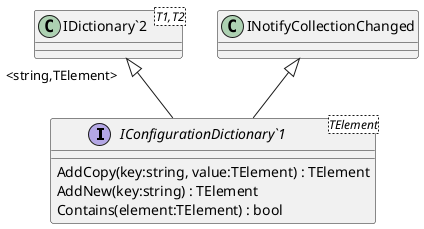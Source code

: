@startuml
interface "IConfigurationDictionary`1"<TElement> {
    AddCopy(key:string, value:TElement) : TElement
    AddNew(key:string) : TElement
    Contains(element:TElement) : bool
}
class "IDictionary`2"<T1,T2> {
}
"IDictionary`2" "<string,TElement>" <|-- "IConfigurationDictionary`1"
INotifyCollectionChanged <|-- "IConfigurationDictionary`1"
@enduml
